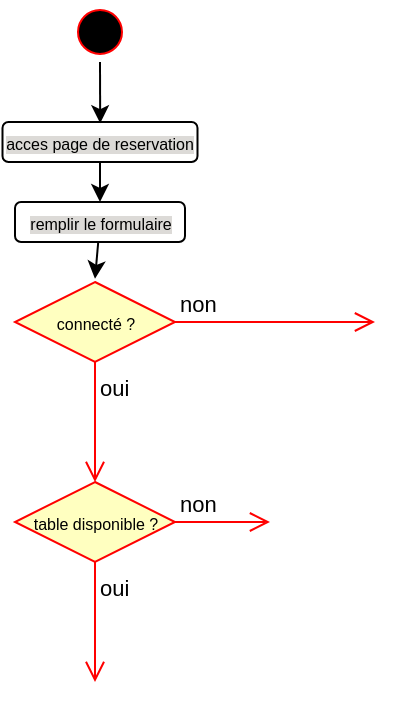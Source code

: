 <mxfile version="24.4.9" type="github">
  <diagram name="Page-1" id="e7e014a7-5840-1c2e-5031-d8a46d1fe8dd">
    <mxGraphModel dx="466" dy="249" grid="1" gridSize="10" guides="1" tooltips="1" connect="1" arrows="1" fold="1" page="1" pageScale="1" pageWidth="1169" pageHeight="826" background="none" math="0" shadow="0">
      <root>
        <mxCell id="0" />
        <mxCell id="1" parent="0" />
        <mxCell id="5" value="" style="ellipse;shape=startState;fillColor=#000000;strokeColor=#ff0000;" parent="1" vertex="1">
          <mxGeometry x="230" y="120" width="30" height="30" as="geometry" />
        </mxCell>
        <mxCell id="cjV1lqKdVaNrGVdaHXTg-54" style="rounded=0;orthogonalLoop=1;jettySize=auto;html=1;entryX=0.5;entryY=0;entryDx=0;entryDy=0;" edge="1" parent="1" source="cjV1lqKdVaNrGVdaHXTg-41" target="cjV1lqKdVaNrGVdaHXTg-44">
          <mxGeometry relative="1" as="geometry" />
        </mxCell>
        <mxCell id="cjV1lqKdVaNrGVdaHXTg-41" value="&lt;span data-darkreader-inline-bgcolor=&quot;&quot; style=&quot;font-size: 8px; text-wrap: nowrap; background-color: rgb(220, 218, 215); --darkreader-inline-bgcolor: #c2beb9;&quot;&gt;acces page de reservation&lt;/span&gt;" style="rounded=1;whiteSpace=wrap;html=1;" vertex="1" parent="1">
          <mxGeometry x="196.25" y="180" width="97.5" height="20" as="geometry" />
        </mxCell>
        <mxCell id="cjV1lqKdVaNrGVdaHXTg-43" style="rounded=0;orthogonalLoop=1;jettySize=auto;html=1;entryX=0.501;entryY=0.031;entryDx=0;entryDy=0;entryPerimeter=0;" edge="1" parent="1" source="5" target="cjV1lqKdVaNrGVdaHXTg-41">
          <mxGeometry relative="1" as="geometry" />
        </mxCell>
        <mxCell id="cjV1lqKdVaNrGVdaHXTg-44" value="&lt;span data-darkreader-inline-bgcolor=&quot;&quot; style=&quot;font-size: 8px; text-wrap: nowrap; background-color: rgb(220, 218, 215); --darkreader-inline-bgcolor: #c2beb9;&quot;&gt;remplir le formulaire&lt;/span&gt;" style="rounded=1;whiteSpace=wrap;html=1;" vertex="1" parent="1">
          <mxGeometry x="202.5" y="220" width="85" height="20" as="geometry" />
        </mxCell>
        <mxCell id="cjV1lqKdVaNrGVdaHXTg-48" value="&lt;font style=&quot;font-size: 8px;&quot;&gt;connecté ?&lt;/font&gt;" style="rhombus;whiteSpace=wrap;html=1;fontColor=#000000;fillColor=#ffffc0;strokeColor=#ff0000;" vertex="1" parent="1">
          <mxGeometry x="202.5" y="260" width="80" height="40" as="geometry" />
        </mxCell>
        <mxCell id="cjV1lqKdVaNrGVdaHXTg-49" value="non" style="edgeStyle=orthogonalEdgeStyle;html=1;align=left;verticalAlign=bottom;endArrow=open;endSize=8;strokeColor=#ff0000;rounded=0;" edge="1" source="cjV1lqKdVaNrGVdaHXTg-48" parent="1">
          <mxGeometry x="-1" relative="1" as="geometry">
            <mxPoint x="382.5" y="280" as="targetPoint" />
          </mxGeometry>
        </mxCell>
        <mxCell id="cjV1lqKdVaNrGVdaHXTg-50" value="oui" style="edgeStyle=orthogonalEdgeStyle;html=1;align=left;verticalAlign=top;endArrow=open;endSize=8;strokeColor=#ff0000;rounded=0;" edge="1" source="cjV1lqKdVaNrGVdaHXTg-48" parent="1">
          <mxGeometry x="-1" relative="1" as="geometry">
            <mxPoint x="242.5" y="360" as="targetPoint" />
          </mxGeometry>
        </mxCell>
        <mxCell id="cjV1lqKdVaNrGVdaHXTg-51" value="&lt;font style=&quot;font-size: 8px;&quot;&gt;table disponible ?&lt;/font&gt;" style="rhombus;whiteSpace=wrap;html=1;fontColor=#000000;fillColor=#ffffc0;strokeColor=#ff0000;" vertex="1" parent="1">
          <mxGeometry x="202.5" y="360" width="80" height="40" as="geometry" />
        </mxCell>
        <mxCell id="cjV1lqKdVaNrGVdaHXTg-52" value="non" style="edgeStyle=orthogonalEdgeStyle;html=1;align=left;verticalAlign=bottom;endArrow=open;endSize=8;strokeColor=#ff0000;rounded=0;" edge="1" source="cjV1lqKdVaNrGVdaHXTg-51" parent="1">
          <mxGeometry x="-1" relative="1" as="geometry">
            <mxPoint x="330" y="380" as="targetPoint" />
          </mxGeometry>
        </mxCell>
        <mxCell id="cjV1lqKdVaNrGVdaHXTg-53" value="oui" style="edgeStyle=orthogonalEdgeStyle;html=1;align=left;verticalAlign=top;endArrow=open;endSize=8;strokeColor=#ff0000;rounded=0;" edge="1" source="cjV1lqKdVaNrGVdaHXTg-51" parent="1">
          <mxGeometry x="-1" relative="1" as="geometry">
            <mxPoint x="242.5" y="460" as="targetPoint" />
          </mxGeometry>
        </mxCell>
        <mxCell id="cjV1lqKdVaNrGVdaHXTg-55" style="rounded=0;orthogonalLoop=1;jettySize=auto;html=1;entryX=0.5;entryY=-0.04;entryDx=0;entryDy=0;entryPerimeter=0;" edge="1" parent="1" source="cjV1lqKdVaNrGVdaHXTg-44" target="cjV1lqKdVaNrGVdaHXTg-48">
          <mxGeometry relative="1" as="geometry" />
        </mxCell>
      </root>
    </mxGraphModel>
  </diagram>
</mxfile>
